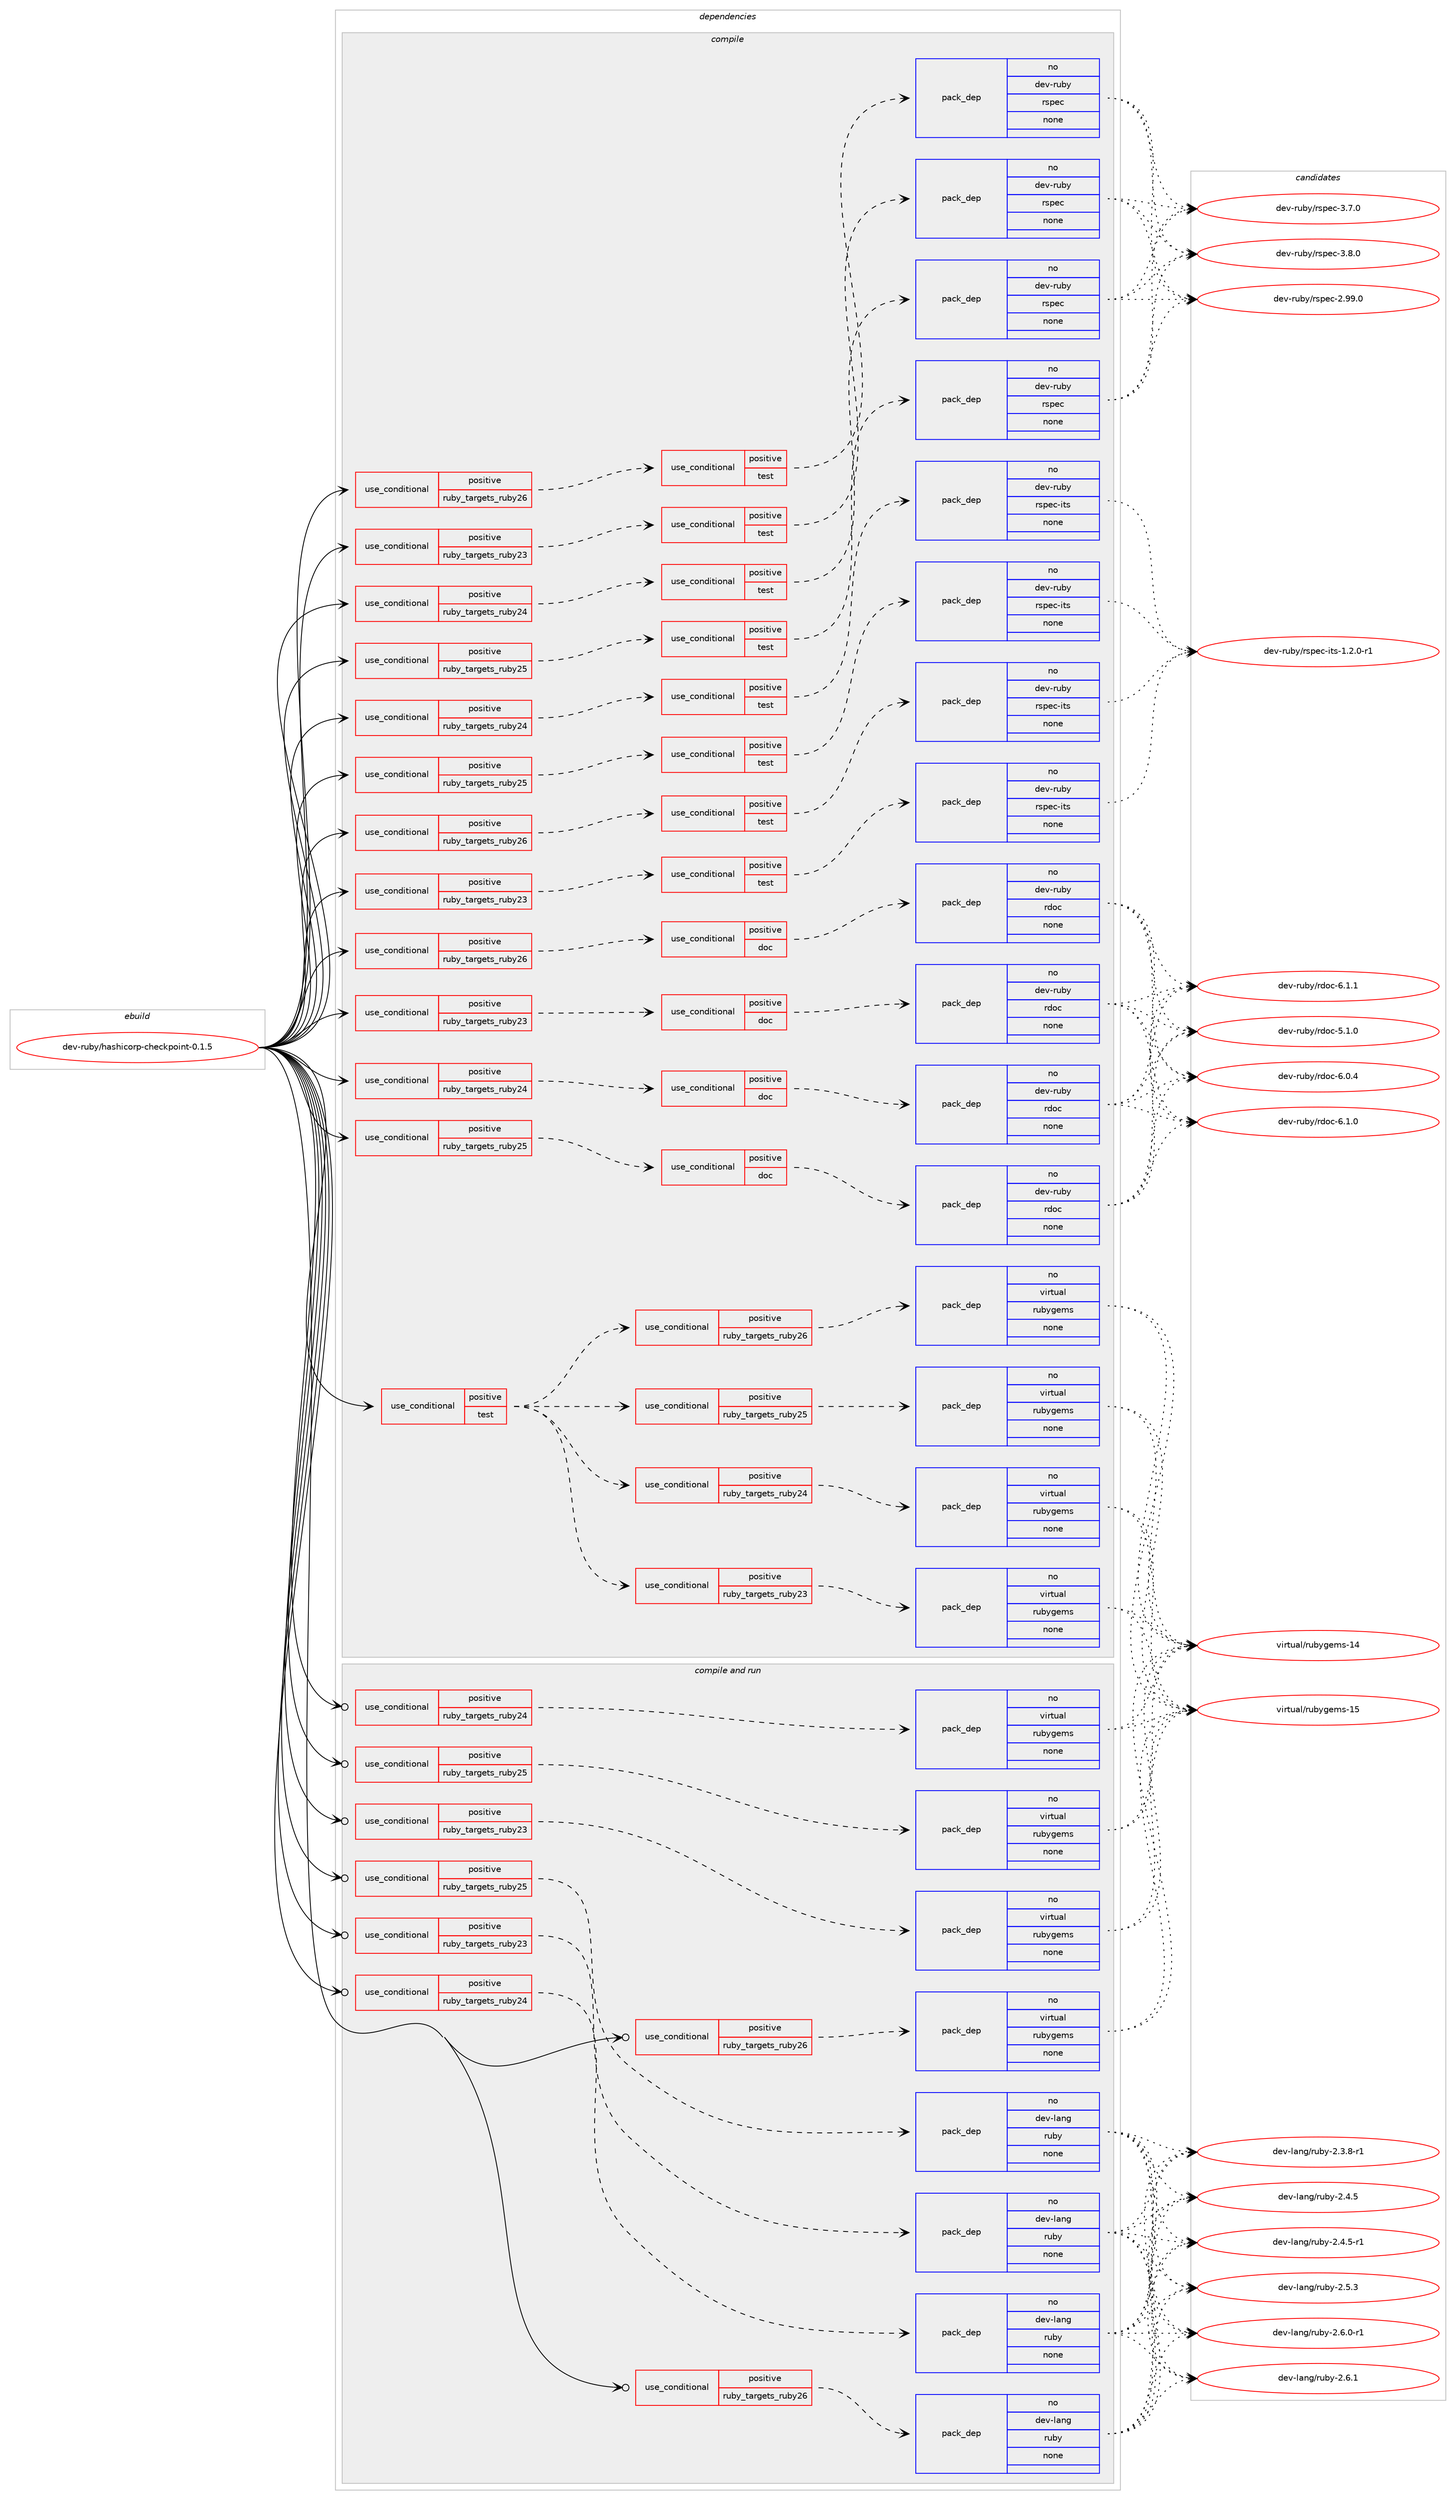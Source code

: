 digraph prolog {

# *************
# Graph options
# *************

newrank=true;
concentrate=true;
compound=true;
graph [rankdir=LR,fontname=Helvetica,fontsize=10,ranksep=1.5];#, ranksep=2.5, nodesep=0.2];
edge  [arrowhead=vee];
node  [fontname=Helvetica,fontsize=10];

# **********
# The ebuild
# **********

subgraph cluster_leftcol {
color=gray;
rank=same;
label=<<i>ebuild</i>>;
id [label="dev-ruby/hashicorp-checkpoint-0.1.5", color=red, width=4, href="../dev-ruby/hashicorp-checkpoint-0.1.5.svg"];
}

# ****************
# The dependencies
# ****************

subgraph cluster_midcol {
color=gray;
label=<<i>dependencies</i>>;
subgraph cluster_compile {
fillcolor="#eeeeee";
style=filled;
label=<<i>compile</i>>;
subgraph cond401367 {
dependency1496398 [label=<<TABLE BORDER="0" CELLBORDER="1" CELLSPACING="0" CELLPADDING="4"><TR><TD ROWSPAN="3" CELLPADDING="10">use_conditional</TD></TR><TR><TD>positive</TD></TR><TR><TD>ruby_targets_ruby23</TD></TR></TABLE>>, shape=none, color=red];
subgraph cond401368 {
dependency1496399 [label=<<TABLE BORDER="0" CELLBORDER="1" CELLSPACING="0" CELLPADDING="4"><TR><TD ROWSPAN="3" CELLPADDING="10">use_conditional</TD></TR><TR><TD>positive</TD></TR><TR><TD>doc</TD></TR></TABLE>>, shape=none, color=red];
subgraph pack1071586 {
dependency1496400 [label=<<TABLE BORDER="0" CELLBORDER="1" CELLSPACING="0" CELLPADDING="4" WIDTH="220"><TR><TD ROWSPAN="6" CELLPADDING="30">pack_dep</TD></TR><TR><TD WIDTH="110">no</TD></TR><TR><TD>dev-ruby</TD></TR><TR><TD>rdoc</TD></TR><TR><TD>none</TD></TR><TR><TD></TD></TR></TABLE>>, shape=none, color=blue];
}
dependency1496399:e -> dependency1496400:w [weight=20,style="dashed",arrowhead="vee"];
}
dependency1496398:e -> dependency1496399:w [weight=20,style="dashed",arrowhead="vee"];
}
id:e -> dependency1496398:w [weight=20,style="solid",arrowhead="vee"];
subgraph cond401369 {
dependency1496401 [label=<<TABLE BORDER="0" CELLBORDER="1" CELLSPACING="0" CELLPADDING="4"><TR><TD ROWSPAN="3" CELLPADDING="10">use_conditional</TD></TR><TR><TD>positive</TD></TR><TR><TD>ruby_targets_ruby23</TD></TR></TABLE>>, shape=none, color=red];
subgraph cond401370 {
dependency1496402 [label=<<TABLE BORDER="0" CELLBORDER="1" CELLSPACING="0" CELLPADDING="4"><TR><TD ROWSPAN="3" CELLPADDING="10">use_conditional</TD></TR><TR><TD>positive</TD></TR><TR><TD>test</TD></TR></TABLE>>, shape=none, color=red];
subgraph pack1071587 {
dependency1496403 [label=<<TABLE BORDER="0" CELLBORDER="1" CELLSPACING="0" CELLPADDING="4" WIDTH="220"><TR><TD ROWSPAN="6" CELLPADDING="30">pack_dep</TD></TR><TR><TD WIDTH="110">no</TD></TR><TR><TD>dev-ruby</TD></TR><TR><TD>rspec</TD></TR><TR><TD>none</TD></TR><TR><TD></TD></TR></TABLE>>, shape=none, color=blue];
}
dependency1496402:e -> dependency1496403:w [weight=20,style="dashed",arrowhead="vee"];
}
dependency1496401:e -> dependency1496402:w [weight=20,style="dashed",arrowhead="vee"];
}
id:e -> dependency1496401:w [weight=20,style="solid",arrowhead="vee"];
subgraph cond401371 {
dependency1496404 [label=<<TABLE BORDER="0" CELLBORDER="1" CELLSPACING="0" CELLPADDING="4"><TR><TD ROWSPAN="3" CELLPADDING="10">use_conditional</TD></TR><TR><TD>positive</TD></TR><TR><TD>ruby_targets_ruby23</TD></TR></TABLE>>, shape=none, color=red];
subgraph cond401372 {
dependency1496405 [label=<<TABLE BORDER="0" CELLBORDER="1" CELLSPACING="0" CELLPADDING="4"><TR><TD ROWSPAN="3" CELLPADDING="10">use_conditional</TD></TR><TR><TD>positive</TD></TR><TR><TD>test</TD></TR></TABLE>>, shape=none, color=red];
subgraph pack1071588 {
dependency1496406 [label=<<TABLE BORDER="0" CELLBORDER="1" CELLSPACING="0" CELLPADDING="4" WIDTH="220"><TR><TD ROWSPAN="6" CELLPADDING="30">pack_dep</TD></TR><TR><TD WIDTH="110">no</TD></TR><TR><TD>dev-ruby</TD></TR><TR><TD>rspec-its</TD></TR><TR><TD>none</TD></TR><TR><TD></TD></TR></TABLE>>, shape=none, color=blue];
}
dependency1496405:e -> dependency1496406:w [weight=20,style="dashed",arrowhead="vee"];
}
dependency1496404:e -> dependency1496405:w [weight=20,style="dashed",arrowhead="vee"];
}
id:e -> dependency1496404:w [weight=20,style="solid",arrowhead="vee"];
subgraph cond401373 {
dependency1496407 [label=<<TABLE BORDER="0" CELLBORDER="1" CELLSPACING="0" CELLPADDING="4"><TR><TD ROWSPAN="3" CELLPADDING="10">use_conditional</TD></TR><TR><TD>positive</TD></TR><TR><TD>ruby_targets_ruby24</TD></TR></TABLE>>, shape=none, color=red];
subgraph cond401374 {
dependency1496408 [label=<<TABLE BORDER="0" CELLBORDER="1" CELLSPACING="0" CELLPADDING="4"><TR><TD ROWSPAN="3" CELLPADDING="10">use_conditional</TD></TR><TR><TD>positive</TD></TR><TR><TD>doc</TD></TR></TABLE>>, shape=none, color=red];
subgraph pack1071589 {
dependency1496409 [label=<<TABLE BORDER="0" CELLBORDER="1" CELLSPACING="0" CELLPADDING="4" WIDTH="220"><TR><TD ROWSPAN="6" CELLPADDING="30">pack_dep</TD></TR><TR><TD WIDTH="110">no</TD></TR><TR><TD>dev-ruby</TD></TR><TR><TD>rdoc</TD></TR><TR><TD>none</TD></TR><TR><TD></TD></TR></TABLE>>, shape=none, color=blue];
}
dependency1496408:e -> dependency1496409:w [weight=20,style="dashed",arrowhead="vee"];
}
dependency1496407:e -> dependency1496408:w [weight=20,style="dashed",arrowhead="vee"];
}
id:e -> dependency1496407:w [weight=20,style="solid",arrowhead="vee"];
subgraph cond401375 {
dependency1496410 [label=<<TABLE BORDER="0" CELLBORDER="1" CELLSPACING="0" CELLPADDING="4"><TR><TD ROWSPAN="3" CELLPADDING="10">use_conditional</TD></TR><TR><TD>positive</TD></TR><TR><TD>ruby_targets_ruby24</TD></TR></TABLE>>, shape=none, color=red];
subgraph cond401376 {
dependency1496411 [label=<<TABLE BORDER="0" CELLBORDER="1" CELLSPACING="0" CELLPADDING="4"><TR><TD ROWSPAN="3" CELLPADDING="10">use_conditional</TD></TR><TR><TD>positive</TD></TR><TR><TD>test</TD></TR></TABLE>>, shape=none, color=red];
subgraph pack1071590 {
dependency1496412 [label=<<TABLE BORDER="0" CELLBORDER="1" CELLSPACING="0" CELLPADDING="4" WIDTH="220"><TR><TD ROWSPAN="6" CELLPADDING="30">pack_dep</TD></TR><TR><TD WIDTH="110">no</TD></TR><TR><TD>dev-ruby</TD></TR><TR><TD>rspec</TD></TR><TR><TD>none</TD></TR><TR><TD></TD></TR></TABLE>>, shape=none, color=blue];
}
dependency1496411:e -> dependency1496412:w [weight=20,style="dashed",arrowhead="vee"];
}
dependency1496410:e -> dependency1496411:w [weight=20,style="dashed",arrowhead="vee"];
}
id:e -> dependency1496410:w [weight=20,style="solid",arrowhead="vee"];
subgraph cond401377 {
dependency1496413 [label=<<TABLE BORDER="0" CELLBORDER="1" CELLSPACING="0" CELLPADDING="4"><TR><TD ROWSPAN="3" CELLPADDING="10">use_conditional</TD></TR><TR><TD>positive</TD></TR><TR><TD>ruby_targets_ruby24</TD></TR></TABLE>>, shape=none, color=red];
subgraph cond401378 {
dependency1496414 [label=<<TABLE BORDER="0" CELLBORDER="1" CELLSPACING="0" CELLPADDING="4"><TR><TD ROWSPAN="3" CELLPADDING="10">use_conditional</TD></TR><TR><TD>positive</TD></TR><TR><TD>test</TD></TR></TABLE>>, shape=none, color=red];
subgraph pack1071591 {
dependency1496415 [label=<<TABLE BORDER="0" CELLBORDER="1" CELLSPACING="0" CELLPADDING="4" WIDTH="220"><TR><TD ROWSPAN="6" CELLPADDING="30">pack_dep</TD></TR><TR><TD WIDTH="110">no</TD></TR><TR><TD>dev-ruby</TD></TR><TR><TD>rspec-its</TD></TR><TR><TD>none</TD></TR><TR><TD></TD></TR></TABLE>>, shape=none, color=blue];
}
dependency1496414:e -> dependency1496415:w [weight=20,style="dashed",arrowhead="vee"];
}
dependency1496413:e -> dependency1496414:w [weight=20,style="dashed",arrowhead="vee"];
}
id:e -> dependency1496413:w [weight=20,style="solid",arrowhead="vee"];
subgraph cond401379 {
dependency1496416 [label=<<TABLE BORDER="0" CELLBORDER="1" CELLSPACING="0" CELLPADDING="4"><TR><TD ROWSPAN="3" CELLPADDING="10">use_conditional</TD></TR><TR><TD>positive</TD></TR><TR><TD>ruby_targets_ruby25</TD></TR></TABLE>>, shape=none, color=red];
subgraph cond401380 {
dependency1496417 [label=<<TABLE BORDER="0" CELLBORDER="1" CELLSPACING="0" CELLPADDING="4"><TR><TD ROWSPAN="3" CELLPADDING="10">use_conditional</TD></TR><TR><TD>positive</TD></TR><TR><TD>doc</TD></TR></TABLE>>, shape=none, color=red];
subgraph pack1071592 {
dependency1496418 [label=<<TABLE BORDER="0" CELLBORDER="1" CELLSPACING="0" CELLPADDING="4" WIDTH="220"><TR><TD ROWSPAN="6" CELLPADDING="30">pack_dep</TD></TR><TR><TD WIDTH="110">no</TD></TR><TR><TD>dev-ruby</TD></TR><TR><TD>rdoc</TD></TR><TR><TD>none</TD></TR><TR><TD></TD></TR></TABLE>>, shape=none, color=blue];
}
dependency1496417:e -> dependency1496418:w [weight=20,style="dashed",arrowhead="vee"];
}
dependency1496416:e -> dependency1496417:w [weight=20,style="dashed",arrowhead="vee"];
}
id:e -> dependency1496416:w [weight=20,style="solid",arrowhead="vee"];
subgraph cond401381 {
dependency1496419 [label=<<TABLE BORDER="0" CELLBORDER="1" CELLSPACING="0" CELLPADDING="4"><TR><TD ROWSPAN="3" CELLPADDING="10">use_conditional</TD></TR><TR><TD>positive</TD></TR><TR><TD>ruby_targets_ruby25</TD></TR></TABLE>>, shape=none, color=red];
subgraph cond401382 {
dependency1496420 [label=<<TABLE BORDER="0" CELLBORDER="1" CELLSPACING="0" CELLPADDING="4"><TR><TD ROWSPAN="3" CELLPADDING="10">use_conditional</TD></TR><TR><TD>positive</TD></TR><TR><TD>test</TD></TR></TABLE>>, shape=none, color=red];
subgraph pack1071593 {
dependency1496421 [label=<<TABLE BORDER="0" CELLBORDER="1" CELLSPACING="0" CELLPADDING="4" WIDTH="220"><TR><TD ROWSPAN="6" CELLPADDING="30">pack_dep</TD></TR><TR><TD WIDTH="110">no</TD></TR><TR><TD>dev-ruby</TD></TR><TR><TD>rspec</TD></TR><TR><TD>none</TD></TR><TR><TD></TD></TR></TABLE>>, shape=none, color=blue];
}
dependency1496420:e -> dependency1496421:w [weight=20,style="dashed",arrowhead="vee"];
}
dependency1496419:e -> dependency1496420:w [weight=20,style="dashed",arrowhead="vee"];
}
id:e -> dependency1496419:w [weight=20,style="solid",arrowhead="vee"];
subgraph cond401383 {
dependency1496422 [label=<<TABLE BORDER="0" CELLBORDER="1" CELLSPACING="0" CELLPADDING="4"><TR><TD ROWSPAN="3" CELLPADDING="10">use_conditional</TD></TR><TR><TD>positive</TD></TR><TR><TD>ruby_targets_ruby25</TD></TR></TABLE>>, shape=none, color=red];
subgraph cond401384 {
dependency1496423 [label=<<TABLE BORDER="0" CELLBORDER="1" CELLSPACING="0" CELLPADDING="4"><TR><TD ROWSPAN="3" CELLPADDING="10">use_conditional</TD></TR><TR><TD>positive</TD></TR><TR><TD>test</TD></TR></TABLE>>, shape=none, color=red];
subgraph pack1071594 {
dependency1496424 [label=<<TABLE BORDER="0" CELLBORDER="1" CELLSPACING="0" CELLPADDING="4" WIDTH="220"><TR><TD ROWSPAN="6" CELLPADDING="30">pack_dep</TD></TR><TR><TD WIDTH="110">no</TD></TR><TR><TD>dev-ruby</TD></TR><TR><TD>rspec-its</TD></TR><TR><TD>none</TD></TR><TR><TD></TD></TR></TABLE>>, shape=none, color=blue];
}
dependency1496423:e -> dependency1496424:w [weight=20,style="dashed",arrowhead="vee"];
}
dependency1496422:e -> dependency1496423:w [weight=20,style="dashed",arrowhead="vee"];
}
id:e -> dependency1496422:w [weight=20,style="solid",arrowhead="vee"];
subgraph cond401385 {
dependency1496425 [label=<<TABLE BORDER="0" CELLBORDER="1" CELLSPACING="0" CELLPADDING="4"><TR><TD ROWSPAN="3" CELLPADDING="10">use_conditional</TD></TR><TR><TD>positive</TD></TR><TR><TD>ruby_targets_ruby26</TD></TR></TABLE>>, shape=none, color=red];
subgraph cond401386 {
dependency1496426 [label=<<TABLE BORDER="0" CELLBORDER="1" CELLSPACING="0" CELLPADDING="4"><TR><TD ROWSPAN="3" CELLPADDING="10">use_conditional</TD></TR><TR><TD>positive</TD></TR><TR><TD>doc</TD></TR></TABLE>>, shape=none, color=red];
subgraph pack1071595 {
dependency1496427 [label=<<TABLE BORDER="0" CELLBORDER="1" CELLSPACING="0" CELLPADDING="4" WIDTH="220"><TR><TD ROWSPAN="6" CELLPADDING="30">pack_dep</TD></TR><TR><TD WIDTH="110">no</TD></TR><TR><TD>dev-ruby</TD></TR><TR><TD>rdoc</TD></TR><TR><TD>none</TD></TR><TR><TD></TD></TR></TABLE>>, shape=none, color=blue];
}
dependency1496426:e -> dependency1496427:w [weight=20,style="dashed",arrowhead="vee"];
}
dependency1496425:e -> dependency1496426:w [weight=20,style="dashed",arrowhead="vee"];
}
id:e -> dependency1496425:w [weight=20,style="solid",arrowhead="vee"];
subgraph cond401387 {
dependency1496428 [label=<<TABLE BORDER="0" CELLBORDER="1" CELLSPACING="0" CELLPADDING="4"><TR><TD ROWSPAN="3" CELLPADDING="10">use_conditional</TD></TR><TR><TD>positive</TD></TR><TR><TD>ruby_targets_ruby26</TD></TR></TABLE>>, shape=none, color=red];
subgraph cond401388 {
dependency1496429 [label=<<TABLE BORDER="0" CELLBORDER="1" CELLSPACING="0" CELLPADDING="4"><TR><TD ROWSPAN="3" CELLPADDING="10">use_conditional</TD></TR><TR><TD>positive</TD></TR><TR><TD>test</TD></TR></TABLE>>, shape=none, color=red];
subgraph pack1071596 {
dependency1496430 [label=<<TABLE BORDER="0" CELLBORDER="1" CELLSPACING="0" CELLPADDING="4" WIDTH="220"><TR><TD ROWSPAN="6" CELLPADDING="30">pack_dep</TD></TR><TR><TD WIDTH="110">no</TD></TR><TR><TD>dev-ruby</TD></TR><TR><TD>rspec</TD></TR><TR><TD>none</TD></TR><TR><TD></TD></TR></TABLE>>, shape=none, color=blue];
}
dependency1496429:e -> dependency1496430:w [weight=20,style="dashed",arrowhead="vee"];
}
dependency1496428:e -> dependency1496429:w [weight=20,style="dashed",arrowhead="vee"];
}
id:e -> dependency1496428:w [weight=20,style="solid",arrowhead="vee"];
subgraph cond401389 {
dependency1496431 [label=<<TABLE BORDER="0" CELLBORDER="1" CELLSPACING="0" CELLPADDING="4"><TR><TD ROWSPAN="3" CELLPADDING="10">use_conditional</TD></TR><TR><TD>positive</TD></TR><TR><TD>ruby_targets_ruby26</TD></TR></TABLE>>, shape=none, color=red];
subgraph cond401390 {
dependency1496432 [label=<<TABLE BORDER="0" CELLBORDER="1" CELLSPACING="0" CELLPADDING="4"><TR><TD ROWSPAN="3" CELLPADDING="10">use_conditional</TD></TR><TR><TD>positive</TD></TR><TR><TD>test</TD></TR></TABLE>>, shape=none, color=red];
subgraph pack1071597 {
dependency1496433 [label=<<TABLE BORDER="0" CELLBORDER="1" CELLSPACING="0" CELLPADDING="4" WIDTH="220"><TR><TD ROWSPAN="6" CELLPADDING="30">pack_dep</TD></TR><TR><TD WIDTH="110">no</TD></TR><TR><TD>dev-ruby</TD></TR><TR><TD>rspec-its</TD></TR><TR><TD>none</TD></TR><TR><TD></TD></TR></TABLE>>, shape=none, color=blue];
}
dependency1496432:e -> dependency1496433:w [weight=20,style="dashed",arrowhead="vee"];
}
dependency1496431:e -> dependency1496432:w [weight=20,style="dashed",arrowhead="vee"];
}
id:e -> dependency1496431:w [weight=20,style="solid",arrowhead="vee"];
subgraph cond401391 {
dependency1496434 [label=<<TABLE BORDER="0" CELLBORDER="1" CELLSPACING="0" CELLPADDING="4"><TR><TD ROWSPAN="3" CELLPADDING="10">use_conditional</TD></TR><TR><TD>positive</TD></TR><TR><TD>test</TD></TR></TABLE>>, shape=none, color=red];
subgraph cond401392 {
dependency1496435 [label=<<TABLE BORDER="0" CELLBORDER="1" CELLSPACING="0" CELLPADDING="4"><TR><TD ROWSPAN="3" CELLPADDING="10">use_conditional</TD></TR><TR><TD>positive</TD></TR><TR><TD>ruby_targets_ruby23</TD></TR></TABLE>>, shape=none, color=red];
subgraph pack1071598 {
dependency1496436 [label=<<TABLE BORDER="0" CELLBORDER="1" CELLSPACING="0" CELLPADDING="4" WIDTH="220"><TR><TD ROWSPAN="6" CELLPADDING="30">pack_dep</TD></TR><TR><TD WIDTH="110">no</TD></TR><TR><TD>virtual</TD></TR><TR><TD>rubygems</TD></TR><TR><TD>none</TD></TR><TR><TD></TD></TR></TABLE>>, shape=none, color=blue];
}
dependency1496435:e -> dependency1496436:w [weight=20,style="dashed",arrowhead="vee"];
}
dependency1496434:e -> dependency1496435:w [weight=20,style="dashed",arrowhead="vee"];
subgraph cond401393 {
dependency1496437 [label=<<TABLE BORDER="0" CELLBORDER="1" CELLSPACING="0" CELLPADDING="4"><TR><TD ROWSPAN="3" CELLPADDING="10">use_conditional</TD></TR><TR><TD>positive</TD></TR><TR><TD>ruby_targets_ruby24</TD></TR></TABLE>>, shape=none, color=red];
subgraph pack1071599 {
dependency1496438 [label=<<TABLE BORDER="0" CELLBORDER="1" CELLSPACING="0" CELLPADDING="4" WIDTH="220"><TR><TD ROWSPAN="6" CELLPADDING="30">pack_dep</TD></TR><TR><TD WIDTH="110">no</TD></TR><TR><TD>virtual</TD></TR><TR><TD>rubygems</TD></TR><TR><TD>none</TD></TR><TR><TD></TD></TR></TABLE>>, shape=none, color=blue];
}
dependency1496437:e -> dependency1496438:w [weight=20,style="dashed",arrowhead="vee"];
}
dependency1496434:e -> dependency1496437:w [weight=20,style="dashed",arrowhead="vee"];
subgraph cond401394 {
dependency1496439 [label=<<TABLE BORDER="0" CELLBORDER="1" CELLSPACING="0" CELLPADDING="4"><TR><TD ROWSPAN="3" CELLPADDING="10">use_conditional</TD></TR><TR><TD>positive</TD></TR><TR><TD>ruby_targets_ruby25</TD></TR></TABLE>>, shape=none, color=red];
subgraph pack1071600 {
dependency1496440 [label=<<TABLE BORDER="0" CELLBORDER="1" CELLSPACING="0" CELLPADDING="4" WIDTH="220"><TR><TD ROWSPAN="6" CELLPADDING="30">pack_dep</TD></TR><TR><TD WIDTH="110">no</TD></TR><TR><TD>virtual</TD></TR><TR><TD>rubygems</TD></TR><TR><TD>none</TD></TR><TR><TD></TD></TR></TABLE>>, shape=none, color=blue];
}
dependency1496439:e -> dependency1496440:w [weight=20,style="dashed",arrowhead="vee"];
}
dependency1496434:e -> dependency1496439:w [weight=20,style="dashed",arrowhead="vee"];
subgraph cond401395 {
dependency1496441 [label=<<TABLE BORDER="0" CELLBORDER="1" CELLSPACING="0" CELLPADDING="4"><TR><TD ROWSPAN="3" CELLPADDING="10">use_conditional</TD></TR><TR><TD>positive</TD></TR><TR><TD>ruby_targets_ruby26</TD></TR></TABLE>>, shape=none, color=red];
subgraph pack1071601 {
dependency1496442 [label=<<TABLE BORDER="0" CELLBORDER="1" CELLSPACING="0" CELLPADDING="4" WIDTH="220"><TR><TD ROWSPAN="6" CELLPADDING="30">pack_dep</TD></TR><TR><TD WIDTH="110">no</TD></TR><TR><TD>virtual</TD></TR><TR><TD>rubygems</TD></TR><TR><TD>none</TD></TR><TR><TD></TD></TR></TABLE>>, shape=none, color=blue];
}
dependency1496441:e -> dependency1496442:w [weight=20,style="dashed",arrowhead="vee"];
}
dependency1496434:e -> dependency1496441:w [weight=20,style="dashed",arrowhead="vee"];
}
id:e -> dependency1496434:w [weight=20,style="solid",arrowhead="vee"];
}
subgraph cluster_compileandrun {
fillcolor="#eeeeee";
style=filled;
label=<<i>compile and run</i>>;
subgraph cond401396 {
dependency1496443 [label=<<TABLE BORDER="0" CELLBORDER="1" CELLSPACING="0" CELLPADDING="4"><TR><TD ROWSPAN="3" CELLPADDING="10">use_conditional</TD></TR><TR><TD>positive</TD></TR><TR><TD>ruby_targets_ruby23</TD></TR></TABLE>>, shape=none, color=red];
subgraph pack1071602 {
dependency1496444 [label=<<TABLE BORDER="0" CELLBORDER="1" CELLSPACING="0" CELLPADDING="4" WIDTH="220"><TR><TD ROWSPAN="6" CELLPADDING="30">pack_dep</TD></TR><TR><TD WIDTH="110">no</TD></TR><TR><TD>dev-lang</TD></TR><TR><TD>ruby</TD></TR><TR><TD>none</TD></TR><TR><TD></TD></TR></TABLE>>, shape=none, color=blue];
}
dependency1496443:e -> dependency1496444:w [weight=20,style="dashed",arrowhead="vee"];
}
id:e -> dependency1496443:w [weight=20,style="solid",arrowhead="odotvee"];
subgraph cond401397 {
dependency1496445 [label=<<TABLE BORDER="0" CELLBORDER="1" CELLSPACING="0" CELLPADDING="4"><TR><TD ROWSPAN="3" CELLPADDING="10">use_conditional</TD></TR><TR><TD>positive</TD></TR><TR><TD>ruby_targets_ruby23</TD></TR></TABLE>>, shape=none, color=red];
subgraph pack1071603 {
dependency1496446 [label=<<TABLE BORDER="0" CELLBORDER="1" CELLSPACING="0" CELLPADDING="4" WIDTH="220"><TR><TD ROWSPAN="6" CELLPADDING="30">pack_dep</TD></TR><TR><TD WIDTH="110">no</TD></TR><TR><TD>virtual</TD></TR><TR><TD>rubygems</TD></TR><TR><TD>none</TD></TR><TR><TD></TD></TR></TABLE>>, shape=none, color=blue];
}
dependency1496445:e -> dependency1496446:w [weight=20,style="dashed",arrowhead="vee"];
}
id:e -> dependency1496445:w [weight=20,style="solid",arrowhead="odotvee"];
subgraph cond401398 {
dependency1496447 [label=<<TABLE BORDER="0" CELLBORDER="1" CELLSPACING="0" CELLPADDING="4"><TR><TD ROWSPAN="3" CELLPADDING="10">use_conditional</TD></TR><TR><TD>positive</TD></TR><TR><TD>ruby_targets_ruby24</TD></TR></TABLE>>, shape=none, color=red];
subgraph pack1071604 {
dependency1496448 [label=<<TABLE BORDER="0" CELLBORDER="1" CELLSPACING="0" CELLPADDING="4" WIDTH="220"><TR><TD ROWSPAN="6" CELLPADDING="30">pack_dep</TD></TR><TR><TD WIDTH="110">no</TD></TR><TR><TD>dev-lang</TD></TR><TR><TD>ruby</TD></TR><TR><TD>none</TD></TR><TR><TD></TD></TR></TABLE>>, shape=none, color=blue];
}
dependency1496447:e -> dependency1496448:w [weight=20,style="dashed",arrowhead="vee"];
}
id:e -> dependency1496447:w [weight=20,style="solid",arrowhead="odotvee"];
subgraph cond401399 {
dependency1496449 [label=<<TABLE BORDER="0" CELLBORDER="1" CELLSPACING="0" CELLPADDING="4"><TR><TD ROWSPAN="3" CELLPADDING="10">use_conditional</TD></TR><TR><TD>positive</TD></TR><TR><TD>ruby_targets_ruby24</TD></TR></TABLE>>, shape=none, color=red];
subgraph pack1071605 {
dependency1496450 [label=<<TABLE BORDER="0" CELLBORDER="1" CELLSPACING="0" CELLPADDING="4" WIDTH="220"><TR><TD ROWSPAN="6" CELLPADDING="30">pack_dep</TD></TR><TR><TD WIDTH="110">no</TD></TR><TR><TD>virtual</TD></TR><TR><TD>rubygems</TD></TR><TR><TD>none</TD></TR><TR><TD></TD></TR></TABLE>>, shape=none, color=blue];
}
dependency1496449:e -> dependency1496450:w [weight=20,style="dashed",arrowhead="vee"];
}
id:e -> dependency1496449:w [weight=20,style="solid",arrowhead="odotvee"];
subgraph cond401400 {
dependency1496451 [label=<<TABLE BORDER="0" CELLBORDER="1" CELLSPACING="0" CELLPADDING="4"><TR><TD ROWSPAN="3" CELLPADDING="10">use_conditional</TD></TR><TR><TD>positive</TD></TR><TR><TD>ruby_targets_ruby25</TD></TR></TABLE>>, shape=none, color=red];
subgraph pack1071606 {
dependency1496452 [label=<<TABLE BORDER="0" CELLBORDER="1" CELLSPACING="0" CELLPADDING="4" WIDTH="220"><TR><TD ROWSPAN="6" CELLPADDING="30">pack_dep</TD></TR><TR><TD WIDTH="110">no</TD></TR><TR><TD>dev-lang</TD></TR><TR><TD>ruby</TD></TR><TR><TD>none</TD></TR><TR><TD></TD></TR></TABLE>>, shape=none, color=blue];
}
dependency1496451:e -> dependency1496452:w [weight=20,style="dashed",arrowhead="vee"];
}
id:e -> dependency1496451:w [weight=20,style="solid",arrowhead="odotvee"];
subgraph cond401401 {
dependency1496453 [label=<<TABLE BORDER="0" CELLBORDER="1" CELLSPACING="0" CELLPADDING="4"><TR><TD ROWSPAN="3" CELLPADDING="10">use_conditional</TD></TR><TR><TD>positive</TD></TR><TR><TD>ruby_targets_ruby25</TD></TR></TABLE>>, shape=none, color=red];
subgraph pack1071607 {
dependency1496454 [label=<<TABLE BORDER="0" CELLBORDER="1" CELLSPACING="0" CELLPADDING="4" WIDTH="220"><TR><TD ROWSPAN="6" CELLPADDING="30">pack_dep</TD></TR><TR><TD WIDTH="110">no</TD></TR><TR><TD>virtual</TD></TR><TR><TD>rubygems</TD></TR><TR><TD>none</TD></TR><TR><TD></TD></TR></TABLE>>, shape=none, color=blue];
}
dependency1496453:e -> dependency1496454:w [weight=20,style="dashed",arrowhead="vee"];
}
id:e -> dependency1496453:w [weight=20,style="solid",arrowhead="odotvee"];
subgraph cond401402 {
dependency1496455 [label=<<TABLE BORDER="0" CELLBORDER="1" CELLSPACING="0" CELLPADDING="4"><TR><TD ROWSPAN="3" CELLPADDING="10">use_conditional</TD></TR><TR><TD>positive</TD></TR><TR><TD>ruby_targets_ruby26</TD></TR></TABLE>>, shape=none, color=red];
subgraph pack1071608 {
dependency1496456 [label=<<TABLE BORDER="0" CELLBORDER="1" CELLSPACING="0" CELLPADDING="4" WIDTH="220"><TR><TD ROWSPAN="6" CELLPADDING="30">pack_dep</TD></TR><TR><TD WIDTH="110">no</TD></TR><TR><TD>dev-lang</TD></TR><TR><TD>ruby</TD></TR><TR><TD>none</TD></TR><TR><TD></TD></TR></TABLE>>, shape=none, color=blue];
}
dependency1496455:e -> dependency1496456:w [weight=20,style="dashed",arrowhead="vee"];
}
id:e -> dependency1496455:w [weight=20,style="solid",arrowhead="odotvee"];
subgraph cond401403 {
dependency1496457 [label=<<TABLE BORDER="0" CELLBORDER="1" CELLSPACING="0" CELLPADDING="4"><TR><TD ROWSPAN="3" CELLPADDING="10">use_conditional</TD></TR><TR><TD>positive</TD></TR><TR><TD>ruby_targets_ruby26</TD></TR></TABLE>>, shape=none, color=red];
subgraph pack1071609 {
dependency1496458 [label=<<TABLE BORDER="0" CELLBORDER="1" CELLSPACING="0" CELLPADDING="4" WIDTH="220"><TR><TD ROWSPAN="6" CELLPADDING="30">pack_dep</TD></TR><TR><TD WIDTH="110">no</TD></TR><TR><TD>virtual</TD></TR><TR><TD>rubygems</TD></TR><TR><TD>none</TD></TR><TR><TD></TD></TR></TABLE>>, shape=none, color=blue];
}
dependency1496457:e -> dependency1496458:w [weight=20,style="dashed",arrowhead="vee"];
}
id:e -> dependency1496457:w [weight=20,style="solid",arrowhead="odotvee"];
}
subgraph cluster_run {
fillcolor="#eeeeee";
style=filled;
label=<<i>run</i>>;
}
}

# **************
# The candidates
# **************

subgraph cluster_choices {
rank=same;
color=gray;
label=<<i>candidates</i>>;

subgraph choice1071586 {
color=black;
nodesep=1;
choice10010111845114117981214711410011199455346494648 [label="dev-ruby/rdoc-5.1.0", color=red, width=4,href="../dev-ruby/rdoc-5.1.0.svg"];
choice10010111845114117981214711410011199455446484652 [label="dev-ruby/rdoc-6.0.4", color=red, width=4,href="../dev-ruby/rdoc-6.0.4.svg"];
choice10010111845114117981214711410011199455446494648 [label="dev-ruby/rdoc-6.1.0", color=red, width=4,href="../dev-ruby/rdoc-6.1.0.svg"];
choice10010111845114117981214711410011199455446494649 [label="dev-ruby/rdoc-6.1.1", color=red, width=4,href="../dev-ruby/rdoc-6.1.1.svg"];
dependency1496400:e -> choice10010111845114117981214711410011199455346494648:w [style=dotted,weight="100"];
dependency1496400:e -> choice10010111845114117981214711410011199455446484652:w [style=dotted,weight="100"];
dependency1496400:e -> choice10010111845114117981214711410011199455446494648:w [style=dotted,weight="100"];
dependency1496400:e -> choice10010111845114117981214711410011199455446494649:w [style=dotted,weight="100"];
}
subgraph choice1071587 {
color=black;
nodesep=1;
choice1001011184511411798121471141151121019945504657574648 [label="dev-ruby/rspec-2.99.0", color=red, width=4,href="../dev-ruby/rspec-2.99.0.svg"];
choice10010111845114117981214711411511210199455146554648 [label="dev-ruby/rspec-3.7.0", color=red, width=4,href="../dev-ruby/rspec-3.7.0.svg"];
choice10010111845114117981214711411511210199455146564648 [label="dev-ruby/rspec-3.8.0", color=red, width=4,href="../dev-ruby/rspec-3.8.0.svg"];
dependency1496403:e -> choice1001011184511411798121471141151121019945504657574648:w [style=dotted,weight="100"];
dependency1496403:e -> choice10010111845114117981214711411511210199455146554648:w [style=dotted,weight="100"];
dependency1496403:e -> choice10010111845114117981214711411511210199455146564648:w [style=dotted,weight="100"];
}
subgraph choice1071588 {
color=black;
nodesep=1;
choice10010111845114117981214711411511210199451051161154549465046484511449 [label="dev-ruby/rspec-its-1.2.0-r1", color=red, width=4,href="../dev-ruby/rspec-its-1.2.0-r1.svg"];
dependency1496406:e -> choice10010111845114117981214711411511210199451051161154549465046484511449:w [style=dotted,weight="100"];
}
subgraph choice1071589 {
color=black;
nodesep=1;
choice10010111845114117981214711410011199455346494648 [label="dev-ruby/rdoc-5.1.0", color=red, width=4,href="../dev-ruby/rdoc-5.1.0.svg"];
choice10010111845114117981214711410011199455446484652 [label="dev-ruby/rdoc-6.0.4", color=red, width=4,href="../dev-ruby/rdoc-6.0.4.svg"];
choice10010111845114117981214711410011199455446494648 [label="dev-ruby/rdoc-6.1.0", color=red, width=4,href="../dev-ruby/rdoc-6.1.0.svg"];
choice10010111845114117981214711410011199455446494649 [label="dev-ruby/rdoc-6.1.1", color=red, width=4,href="../dev-ruby/rdoc-6.1.1.svg"];
dependency1496409:e -> choice10010111845114117981214711410011199455346494648:w [style=dotted,weight="100"];
dependency1496409:e -> choice10010111845114117981214711410011199455446484652:w [style=dotted,weight="100"];
dependency1496409:e -> choice10010111845114117981214711410011199455446494648:w [style=dotted,weight="100"];
dependency1496409:e -> choice10010111845114117981214711410011199455446494649:w [style=dotted,weight="100"];
}
subgraph choice1071590 {
color=black;
nodesep=1;
choice1001011184511411798121471141151121019945504657574648 [label="dev-ruby/rspec-2.99.0", color=red, width=4,href="../dev-ruby/rspec-2.99.0.svg"];
choice10010111845114117981214711411511210199455146554648 [label="dev-ruby/rspec-3.7.0", color=red, width=4,href="../dev-ruby/rspec-3.7.0.svg"];
choice10010111845114117981214711411511210199455146564648 [label="dev-ruby/rspec-3.8.0", color=red, width=4,href="../dev-ruby/rspec-3.8.0.svg"];
dependency1496412:e -> choice1001011184511411798121471141151121019945504657574648:w [style=dotted,weight="100"];
dependency1496412:e -> choice10010111845114117981214711411511210199455146554648:w [style=dotted,weight="100"];
dependency1496412:e -> choice10010111845114117981214711411511210199455146564648:w [style=dotted,weight="100"];
}
subgraph choice1071591 {
color=black;
nodesep=1;
choice10010111845114117981214711411511210199451051161154549465046484511449 [label="dev-ruby/rspec-its-1.2.0-r1", color=red, width=4,href="../dev-ruby/rspec-its-1.2.0-r1.svg"];
dependency1496415:e -> choice10010111845114117981214711411511210199451051161154549465046484511449:w [style=dotted,weight="100"];
}
subgraph choice1071592 {
color=black;
nodesep=1;
choice10010111845114117981214711410011199455346494648 [label="dev-ruby/rdoc-5.1.0", color=red, width=4,href="../dev-ruby/rdoc-5.1.0.svg"];
choice10010111845114117981214711410011199455446484652 [label="dev-ruby/rdoc-6.0.4", color=red, width=4,href="../dev-ruby/rdoc-6.0.4.svg"];
choice10010111845114117981214711410011199455446494648 [label="dev-ruby/rdoc-6.1.0", color=red, width=4,href="../dev-ruby/rdoc-6.1.0.svg"];
choice10010111845114117981214711410011199455446494649 [label="dev-ruby/rdoc-6.1.1", color=red, width=4,href="../dev-ruby/rdoc-6.1.1.svg"];
dependency1496418:e -> choice10010111845114117981214711410011199455346494648:w [style=dotted,weight="100"];
dependency1496418:e -> choice10010111845114117981214711410011199455446484652:w [style=dotted,weight="100"];
dependency1496418:e -> choice10010111845114117981214711410011199455446494648:w [style=dotted,weight="100"];
dependency1496418:e -> choice10010111845114117981214711410011199455446494649:w [style=dotted,weight="100"];
}
subgraph choice1071593 {
color=black;
nodesep=1;
choice1001011184511411798121471141151121019945504657574648 [label="dev-ruby/rspec-2.99.0", color=red, width=4,href="../dev-ruby/rspec-2.99.0.svg"];
choice10010111845114117981214711411511210199455146554648 [label="dev-ruby/rspec-3.7.0", color=red, width=4,href="../dev-ruby/rspec-3.7.0.svg"];
choice10010111845114117981214711411511210199455146564648 [label="dev-ruby/rspec-3.8.0", color=red, width=4,href="../dev-ruby/rspec-3.8.0.svg"];
dependency1496421:e -> choice1001011184511411798121471141151121019945504657574648:w [style=dotted,weight="100"];
dependency1496421:e -> choice10010111845114117981214711411511210199455146554648:w [style=dotted,weight="100"];
dependency1496421:e -> choice10010111845114117981214711411511210199455146564648:w [style=dotted,weight="100"];
}
subgraph choice1071594 {
color=black;
nodesep=1;
choice10010111845114117981214711411511210199451051161154549465046484511449 [label="dev-ruby/rspec-its-1.2.0-r1", color=red, width=4,href="../dev-ruby/rspec-its-1.2.0-r1.svg"];
dependency1496424:e -> choice10010111845114117981214711411511210199451051161154549465046484511449:w [style=dotted,weight="100"];
}
subgraph choice1071595 {
color=black;
nodesep=1;
choice10010111845114117981214711410011199455346494648 [label="dev-ruby/rdoc-5.1.0", color=red, width=4,href="../dev-ruby/rdoc-5.1.0.svg"];
choice10010111845114117981214711410011199455446484652 [label="dev-ruby/rdoc-6.0.4", color=red, width=4,href="../dev-ruby/rdoc-6.0.4.svg"];
choice10010111845114117981214711410011199455446494648 [label="dev-ruby/rdoc-6.1.0", color=red, width=4,href="../dev-ruby/rdoc-6.1.0.svg"];
choice10010111845114117981214711410011199455446494649 [label="dev-ruby/rdoc-6.1.1", color=red, width=4,href="../dev-ruby/rdoc-6.1.1.svg"];
dependency1496427:e -> choice10010111845114117981214711410011199455346494648:w [style=dotted,weight="100"];
dependency1496427:e -> choice10010111845114117981214711410011199455446484652:w [style=dotted,weight="100"];
dependency1496427:e -> choice10010111845114117981214711410011199455446494648:w [style=dotted,weight="100"];
dependency1496427:e -> choice10010111845114117981214711410011199455446494649:w [style=dotted,weight="100"];
}
subgraph choice1071596 {
color=black;
nodesep=1;
choice1001011184511411798121471141151121019945504657574648 [label="dev-ruby/rspec-2.99.0", color=red, width=4,href="../dev-ruby/rspec-2.99.0.svg"];
choice10010111845114117981214711411511210199455146554648 [label="dev-ruby/rspec-3.7.0", color=red, width=4,href="../dev-ruby/rspec-3.7.0.svg"];
choice10010111845114117981214711411511210199455146564648 [label="dev-ruby/rspec-3.8.0", color=red, width=4,href="../dev-ruby/rspec-3.8.0.svg"];
dependency1496430:e -> choice1001011184511411798121471141151121019945504657574648:w [style=dotted,weight="100"];
dependency1496430:e -> choice10010111845114117981214711411511210199455146554648:w [style=dotted,weight="100"];
dependency1496430:e -> choice10010111845114117981214711411511210199455146564648:w [style=dotted,weight="100"];
}
subgraph choice1071597 {
color=black;
nodesep=1;
choice10010111845114117981214711411511210199451051161154549465046484511449 [label="dev-ruby/rspec-its-1.2.0-r1", color=red, width=4,href="../dev-ruby/rspec-its-1.2.0-r1.svg"];
dependency1496433:e -> choice10010111845114117981214711411511210199451051161154549465046484511449:w [style=dotted,weight="100"];
}
subgraph choice1071598 {
color=black;
nodesep=1;
choice118105114116117971084711411798121103101109115454952 [label="virtual/rubygems-14", color=red, width=4,href="../virtual/rubygems-14.svg"];
choice118105114116117971084711411798121103101109115454953 [label="virtual/rubygems-15", color=red, width=4,href="../virtual/rubygems-15.svg"];
dependency1496436:e -> choice118105114116117971084711411798121103101109115454952:w [style=dotted,weight="100"];
dependency1496436:e -> choice118105114116117971084711411798121103101109115454953:w [style=dotted,weight="100"];
}
subgraph choice1071599 {
color=black;
nodesep=1;
choice118105114116117971084711411798121103101109115454952 [label="virtual/rubygems-14", color=red, width=4,href="../virtual/rubygems-14.svg"];
choice118105114116117971084711411798121103101109115454953 [label="virtual/rubygems-15", color=red, width=4,href="../virtual/rubygems-15.svg"];
dependency1496438:e -> choice118105114116117971084711411798121103101109115454952:w [style=dotted,weight="100"];
dependency1496438:e -> choice118105114116117971084711411798121103101109115454953:w [style=dotted,weight="100"];
}
subgraph choice1071600 {
color=black;
nodesep=1;
choice118105114116117971084711411798121103101109115454952 [label="virtual/rubygems-14", color=red, width=4,href="../virtual/rubygems-14.svg"];
choice118105114116117971084711411798121103101109115454953 [label="virtual/rubygems-15", color=red, width=4,href="../virtual/rubygems-15.svg"];
dependency1496440:e -> choice118105114116117971084711411798121103101109115454952:w [style=dotted,weight="100"];
dependency1496440:e -> choice118105114116117971084711411798121103101109115454953:w [style=dotted,weight="100"];
}
subgraph choice1071601 {
color=black;
nodesep=1;
choice118105114116117971084711411798121103101109115454952 [label="virtual/rubygems-14", color=red, width=4,href="../virtual/rubygems-14.svg"];
choice118105114116117971084711411798121103101109115454953 [label="virtual/rubygems-15", color=red, width=4,href="../virtual/rubygems-15.svg"];
dependency1496442:e -> choice118105114116117971084711411798121103101109115454952:w [style=dotted,weight="100"];
dependency1496442:e -> choice118105114116117971084711411798121103101109115454953:w [style=dotted,weight="100"];
}
subgraph choice1071602 {
color=black;
nodesep=1;
choice100101118451089711010347114117981214550465146564511449 [label="dev-lang/ruby-2.3.8-r1", color=red, width=4,href="../dev-lang/ruby-2.3.8-r1.svg"];
choice10010111845108971101034711411798121455046524653 [label="dev-lang/ruby-2.4.5", color=red, width=4,href="../dev-lang/ruby-2.4.5.svg"];
choice100101118451089711010347114117981214550465246534511449 [label="dev-lang/ruby-2.4.5-r1", color=red, width=4,href="../dev-lang/ruby-2.4.5-r1.svg"];
choice10010111845108971101034711411798121455046534651 [label="dev-lang/ruby-2.5.3", color=red, width=4,href="../dev-lang/ruby-2.5.3.svg"];
choice100101118451089711010347114117981214550465446484511449 [label="dev-lang/ruby-2.6.0-r1", color=red, width=4,href="../dev-lang/ruby-2.6.0-r1.svg"];
choice10010111845108971101034711411798121455046544649 [label="dev-lang/ruby-2.6.1", color=red, width=4,href="../dev-lang/ruby-2.6.1.svg"];
dependency1496444:e -> choice100101118451089711010347114117981214550465146564511449:w [style=dotted,weight="100"];
dependency1496444:e -> choice10010111845108971101034711411798121455046524653:w [style=dotted,weight="100"];
dependency1496444:e -> choice100101118451089711010347114117981214550465246534511449:w [style=dotted,weight="100"];
dependency1496444:e -> choice10010111845108971101034711411798121455046534651:w [style=dotted,weight="100"];
dependency1496444:e -> choice100101118451089711010347114117981214550465446484511449:w [style=dotted,weight="100"];
dependency1496444:e -> choice10010111845108971101034711411798121455046544649:w [style=dotted,weight="100"];
}
subgraph choice1071603 {
color=black;
nodesep=1;
choice118105114116117971084711411798121103101109115454952 [label="virtual/rubygems-14", color=red, width=4,href="../virtual/rubygems-14.svg"];
choice118105114116117971084711411798121103101109115454953 [label="virtual/rubygems-15", color=red, width=4,href="../virtual/rubygems-15.svg"];
dependency1496446:e -> choice118105114116117971084711411798121103101109115454952:w [style=dotted,weight="100"];
dependency1496446:e -> choice118105114116117971084711411798121103101109115454953:w [style=dotted,weight="100"];
}
subgraph choice1071604 {
color=black;
nodesep=1;
choice100101118451089711010347114117981214550465146564511449 [label="dev-lang/ruby-2.3.8-r1", color=red, width=4,href="../dev-lang/ruby-2.3.8-r1.svg"];
choice10010111845108971101034711411798121455046524653 [label="dev-lang/ruby-2.4.5", color=red, width=4,href="../dev-lang/ruby-2.4.5.svg"];
choice100101118451089711010347114117981214550465246534511449 [label="dev-lang/ruby-2.4.5-r1", color=red, width=4,href="../dev-lang/ruby-2.4.5-r1.svg"];
choice10010111845108971101034711411798121455046534651 [label="dev-lang/ruby-2.5.3", color=red, width=4,href="../dev-lang/ruby-2.5.3.svg"];
choice100101118451089711010347114117981214550465446484511449 [label="dev-lang/ruby-2.6.0-r1", color=red, width=4,href="../dev-lang/ruby-2.6.0-r1.svg"];
choice10010111845108971101034711411798121455046544649 [label="dev-lang/ruby-2.6.1", color=red, width=4,href="../dev-lang/ruby-2.6.1.svg"];
dependency1496448:e -> choice100101118451089711010347114117981214550465146564511449:w [style=dotted,weight="100"];
dependency1496448:e -> choice10010111845108971101034711411798121455046524653:w [style=dotted,weight="100"];
dependency1496448:e -> choice100101118451089711010347114117981214550465246534511449:w [style=dotted,weight="100"];
dependency1496448:e -> choice10010111845108971101034711411798121455046534651:w [style=dotted,weight="100"];
dependency1496448:e -> choice100101118451089711010347114117981214550465446484511449:w [style=dotted,weight="100"];
dependency1496448:e -> choice10010111845108971101034711411798121455046544649:w [style=dotted,weight="100"];
}
subgraph choice1071605 {
color=black;
nodesep=1;
choice118105114116117971084711411798121103101109115454952 [label="virtual/rubygems-14", color=red, width=4,href="../virtual/rubygems-14.svg"];
choice118105114116117971084711411798121103101109115454953 [label="virtual/rubygems-15", color=red, width=4,href="../virtual/rubygems-15.svg"];
dependency1496450:e -> choice118105114116117971084711411798121103101109115454952:w [style=dotted,weight="100"];
dependency1496450:e -> choice118105114116117971084711411798121103101109115454953:w [style=dotted,weight="100"];
}
subgraph choice1071606 {
color=black;
nodesep=1;
choice100101118451089711010347114117981214550465146564511449 [label="dev-lang/ruby-2.3.8-r1", color=red, width=4,href="../dev-lang/ruby-2.3.8-r1.svg"];
choice10010111845108971101034711411798121455046524653 [label="dev-lang/ruby-2.4.5", color=red, width=4,href="../dev-lang/ruby-2.4.5.svg"];
choice100101118451089711010347114117981214550465246534511449 [label="dev-lang/ruby-2.4.5-r1", color=red, width=4,href="../dev-lang/ruby-2.4.5-r1.svg"];
choice10010111845108971101034711411798121455046534651 [label="dev-lang/ruby-2.5.3", color=red, width=4,href="../dev-lang/ruby-2.5.3.svg"];
choice100101118451089711010347114117981214550465446484511449 [label="dev-lang/ruby-2.6.0-r1", color=red, width=4,href="../dev-lang/ruby-2.6.0-r1.svg"];
choice10010111845108971101034711411798121455046544649 [label="dev-lang/ruby-2.6.1", color=red, width=4,href="../dev-lang/ruby-2.6.1.svg"];
dependency1496452:e -> choice100101118451089711010347114117981214550465146564511449:w [style=dotted,weight="100"];
dependency1496452:e -> choice10010111845108971101034711411798121455046524653:w [style=dotted,weight="100"];
dependency1496452:e -> choice100101118451089711010347114117981214550465246534511449:w [style=dotted,weight="100"];
dependency1496452:e -> choice10010111845108971101034711411798121455046534651:w [style=dotted,weight="100"];
dependency1496452:e -> choice100101118451089711010347114117981214550465446484511449:w [style=dotted,weight="100"];
dependency1496452:e -> choice10010111845108971101034711411798121455046544649:w [style=dotted,weight="100"];
}
subgraph choice1071607 {
color=black;
nodesep=1;
choice118105114116117971084711411798121103101109115454952 [label="virtual/rubygems-14", color=red, width=4,href="../virtual/rubygems-14.svg"];
choice118105114116117971084711411798121103101109115454953 [label="virtual/rubygems-15", color=red, width=4,href="../virtual/rubygems-15.svg"];
dependency1496454:e -> choice118105114116117971084711411798121103101109115454952:w [style=dotted,weight="100"];
dependency1496454:e -> choice118105114116117971084711411798121103101109115454953:w [style=dotted,weight="100"];
}
subgraph choice1071608 {
color=black;
nodesep=1;
choice100101118451089711010347114117981214550465146564511449 [label="dev-lang/ruby-2.3.8-r1", color=red, width=4,href="../dev-lang/ruby-2.3.8-r1.svg"];
choice10010111845108971101034711411798121455046524653 [label="dev-lang/ruby-2.4.5", color=red, width=4,href="../dev-lang/ruby-2.4.5.svg"];
choice100101118451089711010347114117981214550465246534511449 [label="dev-lang/ruby-2.4.5-r1", color=red, width=4,href="../dev-lang/ruby-2.4.5-r1.svg"];
choice10010111845108971101034711411798121455046534651 [label="dev-lang/ruby-2.5.3", color=red, width=4,href="../dev-lang/ruby-2.5.3.svg"];
choice100101118451089711010347114117981214550465446484511449 [label="dev-lang/ruby-2.6.0-r1", color=red, width=4,href="../dev-lang/ruby-2.6.0-r1.svg"];
choice10010111845108971101034711411798121455046544649 [label="dev-lang/ruby-2.6.1", color=red, width=4,href="../dev-lang/ruby-2.6.1.svg"];
dependency1496456:e -> choice100101118451089711010347114117981214550465146564511449:w [style=dotted,weight="100"];
dependency1496456:e -> choice10010111845108971101034711411798121455046524653:w [style=dotted,weight="100"];
dependency1496456:e -> choice100101118451089711010347114117981214550465246534511449:w [style=dotted,weight="100"];
dependency1496456:e -> choice10010111845108971101034711411798121455046534651:w [style=dotted,weight="100"];
dependency1496456:e -> choice100101118451089711010347114117981214550465446484511449:w [style=dotted,weight="100"];
dependency1496456:e -> choice10010111845108971101034711411798121455046544649:w [style=dotted,weight="100"];
}
subgraph choice1071609 {
color=black;
nodesep=1;
choice118105114116117971084711411798121103101109115454952 [label="virtual/rubygems-14", color=red, width=4,href="../virtual/rubygems-14.svg"];
choice118105114116117971084711411798121103101109115454953 [label="virtual/rubygems-15", color=red, width=4,href="../virtual/rubygems-15.svg"];
dependency1496458:e -> choice118105114116117971084711411798121103101109115454952:w [style=dotted,weight="100"];
dependency1496458:e -> choice118105114116117971084711411798121103101109115454953:w [style=dotted,weight="100"];
}
}

}
